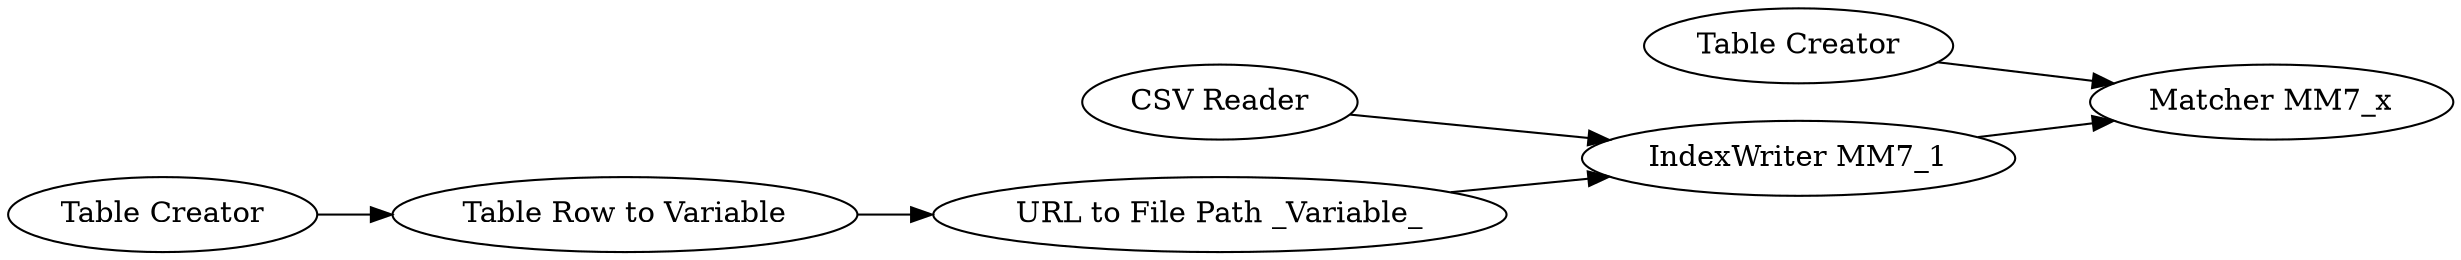 digraph {
	"-2465220370237334500_3" [label="Table Creator"]
	"-2465220370237334500_1" [label="CSV Reader"]
	"-2465220370237334500_18" [label="Table Creator"]
	"-2465220370237334500_2" [label="IndexWriter MM7_1"]
	"-2465220370237334500_7" [label="Matcher MM7_x"]
	"-2465220370237334500_19" [label="Table Row to Variable"]
	"-2465220370237334500_20" [label="URL to File Path _Variable_"]
	"-2465220370237334500_18" -> "-2465220370237334500_19"
	"-2465220370237334500_19" -> "-2465220370237334500_20"
	"-2465220370237334500_1" -> "-2465220370237334500_2"
	"-2465220370237334500_2" -> "-2465220370237334500_7"
	"-2465220370237334500_20" -> "-2465220370237334500_2"
	"-2465220370237334500_3" -> "-2465220370237334500_7"
	rankdir=LR
}

